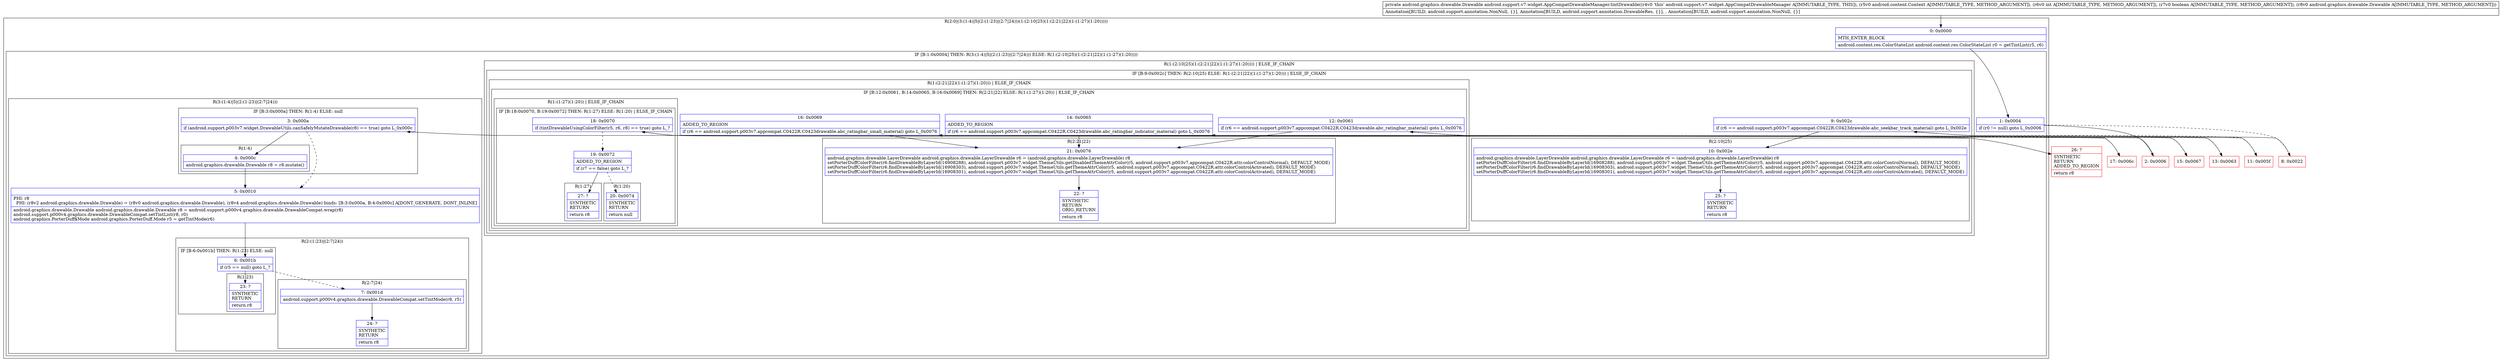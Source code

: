 digraph "CFG forandroid.support.v7.widget.AppCompatDrawableManager.tintDrawable(Landroid\/content\/Context;IZLandroid\/graphics\/drawable\/Drawable;)Landroid\/graphics\/drawable\/Drawable;" {
subgraph cluster_Region_240219036 {
label = "R(2:0|(3:(1:4)|5|(2:(1:23)|(2:7|24)))(1:(2:10|25)(1:(2:21|22)(1:(1:27)(1:20)))))";
node [shape=record,color=blue];
Node_0 [shape=record,label="{0\:\ 0x0000|MTH_ENTER_BLOCK\l|android.content.res.ColorStateList android.content.res.ColorStateList r0 = getTintList(r5, r6)\l}"];
subgraph cluster_IfRegion_1580434165 {
label = "IF [B:1:0x0004] THEN: R(3:(1:4)|5|(2:(1:23)|(2:7|24))) ELSE: R(1:(2:10|25)(1:(2:21|22)(1:(1:27)(1:20))))";
node [shape=record,color=blue];
Node_1 [shape=record,label="{1\:\ 0x0004|if (r0 != null) goto L_0x0006\l}"];
subgraph cluster_Region_537889008 {
label = "R(3:(1:4)|5|(2:(1:23)|(2:7|24)))";
node [shape=record,color=blue];
subgraph cluster_IfRegion_881348390 {
label = "IF [B:3:0x000a] THEN: R(1:4) ELSE: null";
node [shape=record,color=blue];
Node_3 [shape=record,label="{3\:\ 0x000a|if (android.support.p003v7.widget.DrawableUtils.canSafelyMutateDrawable(r8) == true) goto L_0x000c\l}"];
subgraph cluster_Region_471580764 {
label = "R(1:4)";
node [shape=record,color=blue];
Node_4 [shape=record,label="{4\:\ 0x000c|android.graphics.drawable.Drawable r8 = r8.mutate()\l}"];
}
}
Node_5 [shape=record,label="{5\:\ 0x0010|PHI: r8 \l  PHI: (r8v2 android.graphics.drawable.Drawable) = (r8v0 android.graphics.drawable.Drawable), (r8v4 android.graphics.drawable.Drawable) binds: [B:3:0x000a, B:4:0x000c] A[DONT_GENERATE, DONT_INLINE]\l|android.graphics.drawable.Drawable android.graphics.drawable.Drawable r8 = android.support.p000v4.graphics.drawable.DrawableCompat.wrap(r8)\landroid.support.p000v4.graphics.drawable.DrawableCompat.setTintList(r8, r0)\landroid.graphics.PorterDuff$Mode android.graphics.PorterDuff.Mode r5 = getTintMode(r6)\l}"];
subgraph cluster_Region_538270141 {
label = "R(2:(1:23)|(2:7|24))";
node [shape=record,color=blue];
subgraph cluster_IfRegion_515940867 {
label = "IF [B:6:0x001b] THEN: R(1:23) ELSE: null";
node [shape=record,color=blue];
Node_6 [shape=record,label="{6\:\ 0x001b|if (r5 == null) goto L_?\l}"];
subgraph cluster_Region_2037311566 {
label = "R(1:23)";
node [shape=record,color=blue];
Node_23 [shape=record,label="{23\:\ ?|SYNTHETIC\lRETURN\l|return r8\l}"];
}
}
subgraph cluster_Region_637187995 {
label = "R(2:7|24)";
node [shape=record,color=blue];
Node_7 [shape=record,label="{7\:\ 0x001d|android.support.p000v4.graphics.drawable.DrawableCompat.setTintMode(r8, r5)\l}"];
Node_24 [shape=record,label="{24\:\ ?|SYNTHETIC\lRETURN\l|return r8\l}"];
}
}
}
subgraph cluster_Region_726813725 {
label = "R(1:(2:10|25)(1:(2:21|22)(1:(1:27)(1:20)))) | ELSE_IF_CHAIN\l";
node [shape=record,color=blue];
subgraph cluster_IfRegion_1574291246 {
label = "IF [B:9:0x002c] THEN: R(2:10|25) ELSE: R(1:(2:21|22)(1:(1:27)(1:20))) | ELSE_IF_CHAIN\l";
node [shape=record,color=blue];
Node_9 [shape=record,label="{9\:\ 0x002c|if (r6 == android.support.p003v7.appcompat.C0422R.C0423drawable.abc_seekbar_track_material) goto L_0x002e\l}"];
subgraph cluster_Region_990441968 {
label = "R(2:10|25)";
node [shape=record,color=blue];
Node_10 [shape=record,label="{10\:\ 0x002e|android.graphics.drawable.LayerDrawable android.graphics.drawable.LayerDrawable r6 = (android.graphics.drawable.LayerDrawable) r8\lsetPorterDuffColorFilter(r6.findDrawableByLayerId(16908288), android.support.p003v7.widget.ThemeUtils.getThemeAttrColor(r5, android.support.p003v7.appcompat.C0422R.attr.colorControlNormal), DEFAULT_MODE)\lsetPorterDuffColorFilter(r6.findDrawableByLayerId(16908303), android.support.p003v7.widget.ThemeUtils.getThemeAttrColor(r5, android.support.p003v7.appcompat.C0422R.attr.colorControlNormal), DEFAULT_MODE)\lsetPorterDuffColorFilter(r6.findDrawableByLayerId(16908301), android.support.p003v7.widget.ThemeUtils.getThemeAttrColor(r5, android.support.p003v7.appcompat.C0422R.attr.colorControlActivated), DEFAULT_MODE)\l}"];
Node_25 [shape=record,label="{25\:\ ?|SYNTHETIC\lRETURN\l|return r8\l}"];
}
subgraph cluster_Region_521074152 {
label = "R(1:(2:21|22)(1:(1:27)(1:20))) | ELSE_IF_CHAIN\l";
node [shape=record,color=blue];
subgraph cluster_IfRegion_366776069 {
label = "IF [B:12:0x0061, B:14:0x0065, B:16:0x0069] THEN: R(2:21|22) ELSE: R(1:(1:27)(1:20)) | ELSE_IF_CHAIN\l";
node [shape=record,color=blue];
Node_12 [shape=record,label="{12\:\ 0x0061|if (r6 == android.support.p003v7.appcompat.C0422R.C0423drawable.abc_ratingbar_material) goto L_0x0076\l}"];
Node_14 [shape=record,label="{14\:\ 0x0065|ADDED_TO_REGION\l|if (r6 == android.support.p003v7.appcompat.C0422R.C0423drawable.abc_ratingbar_indicator_material) goto L_0x0076\l}"];
Node_16 [shape=record,label="{16\:\ 0x0069|ADDED_TO_REGION\l|if (r6 == android.support.p003v7.appcompat.C0422R.C0423drawable.abc_ratingbar_small_material) goto L_0x0076\l}"];
subgraph cluster_Region_1044424759 {
label = "R(2:21|22)";
node [shape=record,color=blue];
Node_21 [shape=record,label="{21\:\ 0x0076|android.graphics.drawable.LayerDrawable android.graphics.drawable.LayerDrawable r6 = (android.graphics.drawable.LayerDrawable) r8\lsetPorterDuffColorFilter(r6.findDrawableByLayerId(16908288), android.support.p003v7.widget.ThemeUtils.getDisabledThemeAttrColor(r5, android.support.p003v7.appcompat.C0422R.attr.colorControlNormal), DEFAULT_MODE)\lsetPorterDuffColorFilter(r6.findDrawableByLayerId(16908303), android.support.p003v7.widget.ThemeUtils.getThemeAttrColor(r5, android.support.p003v7.appcompat.C0422R.attr.colorControlActivated), DEFAULT_MODE)\lsetPorterDuffColorFilter(r6.findDrawableByLayerId(16908301), android.support.p003v7.widget.ThemeUtils.getThemeAttrColor(r5, android.support.p003v7.appcompat.C0422R.attr.colorControlActivated), DEFAULT_MODE)\l}"];
Node_22 [shape=record,label="{22\:\ ?|SYNTHETIC\lRETURN\lORIG_RETURN\l|return r8\l}"];
}
subgraph cluster_Region_743901959 {
label = "R(1:(1:27)(1:20)) | ELSE_IF_CHAIN\l";
node [shape=record,color=blue];
subgraph cluster_IfRegion_1598575892 {
label = "IF [B:18:0x0070, B:19:0x0072] THEN: R(1:27) ELSE: R(1:20) | ELSE_IF_CHAIN\l";
node [shape=record,color=blue];
Node_18 [shape=record,label="{18\:\ 0x0070|if (tintDrawableUsingColorFilter(r5, r6, r8) == true) goto L_?\l}"];
Node_19 [shape=record,label="{19\:\ 0x0072|ADDED_TO_REGION\l|if (r7 == false) goto L_?\l}"];
subgraph cluster_Region_922835616 {
label = "R(1:27)";
node [shape=record,color=blue];
Node_27 [shape=record,label="{27\:\ ?|SYNTHETIC\lRETURN\l|return r8\l}"];
}
subgraph cluster_Region_1188323298 {
label = "R(1:20)";
node [shape=record,color=blue];
Node_20 [shape=record,label="{20\:\ 0x0074|SYNTHETIC\lRETURN\l|return null\l}"];
}
}
}
}
}
}
}
}
}
Node_2 [shape=record,color=red,label="{2\:\ 0x0006}"];
Node_8 [shape=record,color=red,label="{8\:\ 0x0022}"];
Node_11 [shape=record,color=red,label="{11\:\ 0x005f}"];
Node_13 [shape=record,color=red,label="{13\:\ 0x0063}"];
Node_15 [shape=record,color=red,label="{15\:\ 0x0067}"];
Node_17 [shape=record,color=red,label="{17\:\ 0x006c}"];
Node_26 [shape=record,color=red,label="{26\:\ ?|SYNTHETIC\lRETURN\lADDED_TO_REGION\l|return r8\l}"];
MethodNode[shape=record,label="{private android.graphics.drawable.Drawable android.support.v7.widget.AppCompatDrawableManager.tintDrawable((r4v0 'this' android.support.v7.widget.AppCompatDrawableManager A[IMMUTABLE_TYPE, THIS]), (r5v0 android.content.Context A[IMMUTABLE_TYPE, METHOD_ARGUMENT]), (r6v0 int A[IMMUTABLE_TYPE, METHOD_ARGUMENT]), (r7v0 boolean A[IMMUTABLE_TYPE, METHOD_ARGUMENT]), (r8v0 android.graphics.drawable.Drawable A[IMMUTABLE_TYPE, METHOD_ARGUMENT]))  | Annotation[BUILD, android.support.annotation.NonNull, \{\}], Annotation[BUILD, android.support.annotation.DrawableRes, \{\}], , Annotation[BUILD, android.support.annotation.NonNull, \{\}]\l}"];
MethodNode -> Node_0;
Node_0 -> Node_1;
Node_1 -> Node_2;
Node_1 -> Node_8[style=dashed];
Node_3 -> Node_4;
Node_3 -> Node_5[style=dashed];
Node_4 -> Node_5;
Node_5 -> Node_6;
Node_6 -> Node_7[style=dashed];
Node_6 -> Node_23;
Node_7 -> Node_24;
Node_9 -> Node_10;
Node_9 -> Node_11[style=dashed];
Node_10 -> Node_25;
Node_12 -> Node_13[style=dashed];
Node_12 -> Node_21;
Node_14 -> Node_15[style=dashed];
Node_14 -> Node_21;
Node_16 -> Node_17[style=dashed];
Node_16 -> Node_21;
Node_21 -> Node_22;
Node_18 -> Node_19[style=dashed];
Node_18 -> Node_26;
Node_19 -> Node_20[style=dashed];
Node_19 -> Node_27;
Node_2 -> Node_3;
Node_8 -> Node_9;
Node_11 -> Node_12;
Node_13 -> Node_14;
Node_15 -> Node_16;
Node_17 -> Node_18;
}

